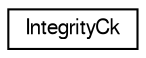digraph "Graphical Class Hierarchy"
{
  edge [fontname="FreeSans",fontsize="10",labelfontname="FreeSans",labelfontsize="10"];
  node [fontname="FreeSans",fontsize="10",shape=record];
  rankdir="LR";
  Node0 [label="IntegrityCk",height=0.2,width=0.4,color="black", fillcolor="white", style="filled",URL="$structIntegrityCk.html"];
}
